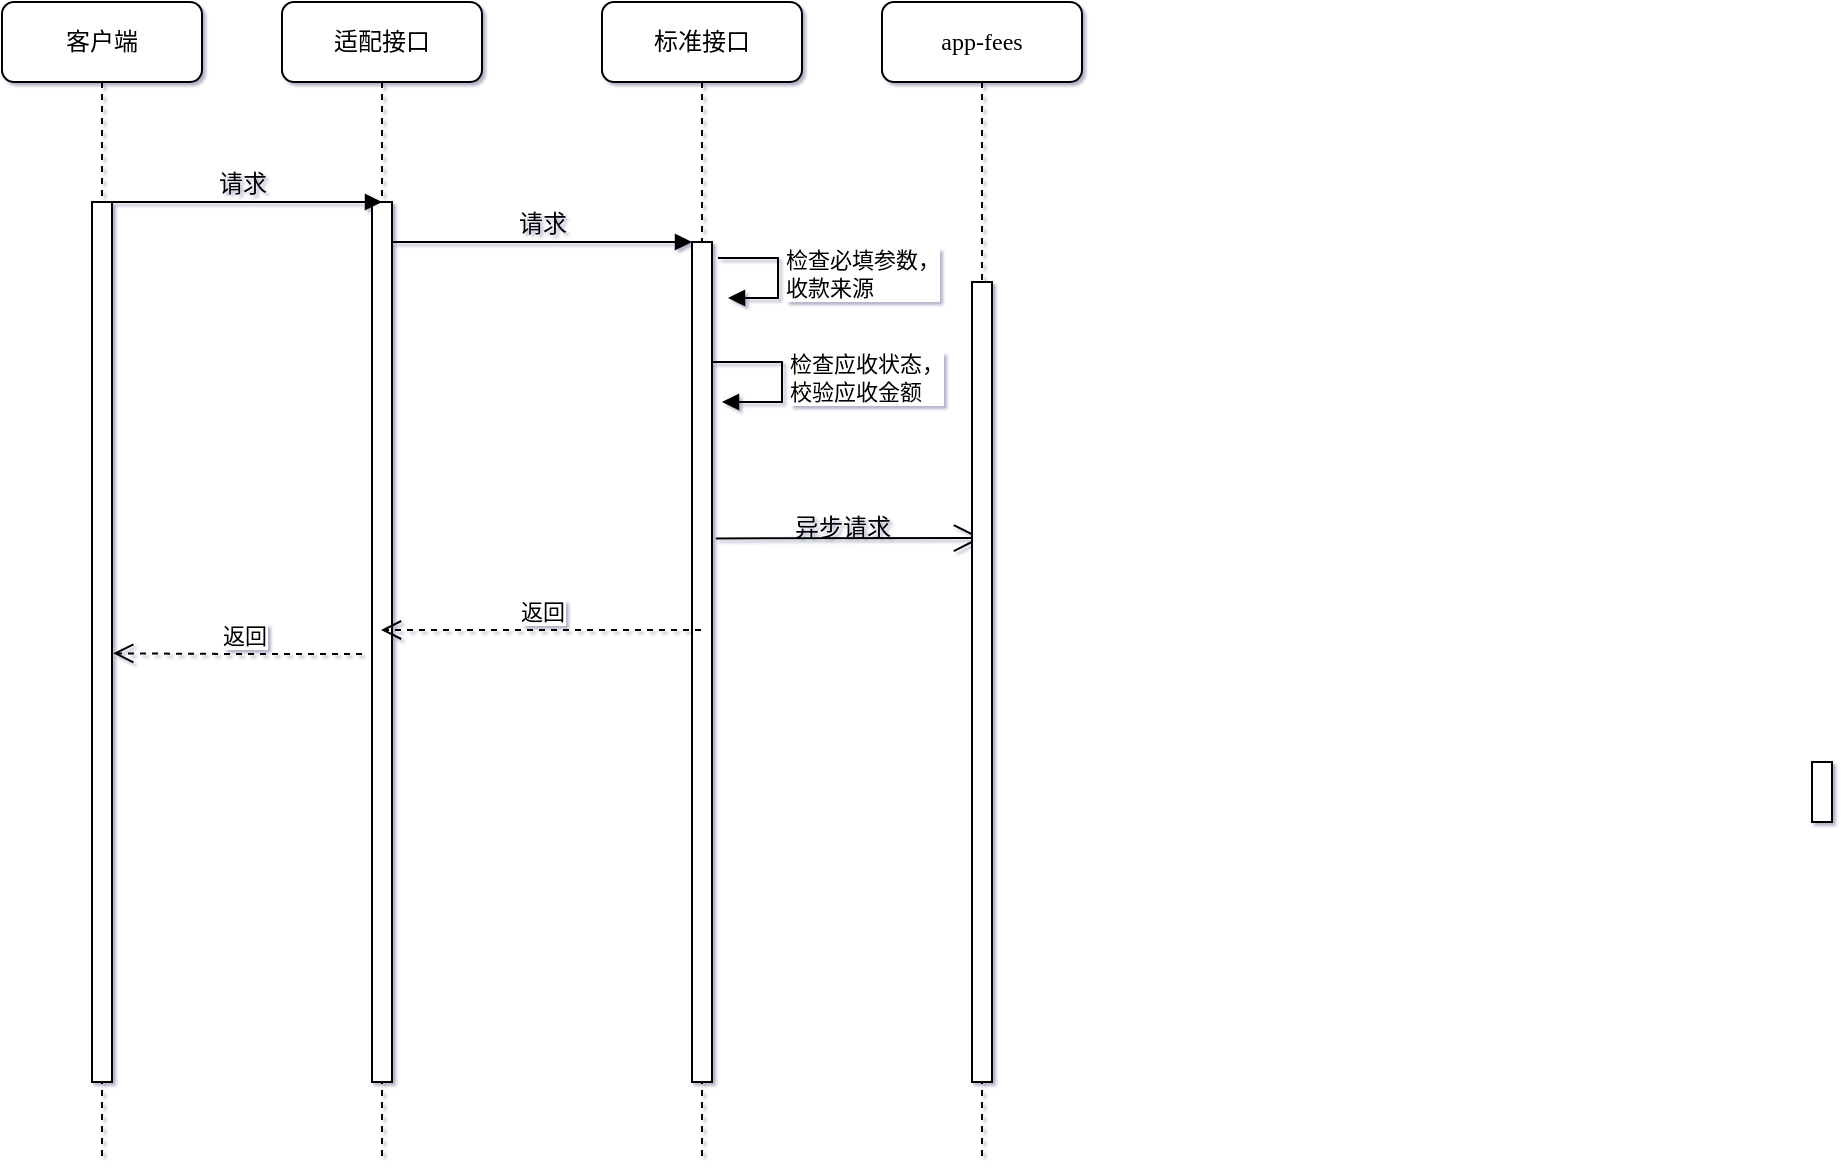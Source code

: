 <mxfile version="20.2.3" type="github" pages="2">
  <diagram name="Page-1" id="13e1069c-82ec-6db2-03f1-153e76fe0fe0">
    <mxGraphModel dx="526" dy="306" grid="0" gridSize="10" guides="1" tooltips="1" connect="1" arrows="1" fold="1" page="0" pageScale="1" pageWidth="1100" pageHeight="850" background="none" math="0" shadow="1">
      <root>
        <mxCell id="0" />
        <mxCell id="1" parent="0" />
        <mxCell id="7baba1c4bc27f4b0-2" value="适配接口" style="shape=umlLifeline;perimeter=lifelinePerimeter;whiteSpace=wrap;html=1;container=1;collapsible=0;recursiveResize=0;outlineConnect=0;rounded=1;shadow=0;comic=0;labelBackgroundColor=none;strokeWidth=1;fontFamily=Verdana;fontSize=12;align=center;" parent="1" vertex="1">
          <mxGeometry x="240" y="80" width="100" height="580" as="geometry" />
        </mxCell>
        <mxCell id="7baba1c4bc27f4b0-10" value="" style="html=1;points=[];perimeter=orthogonalPerimeter;rounded=0;shadow=0;comic=0;labelBackgroundColor=none;strokeWidth=1;fontFamily=Verdana;fontSize=12;align=center;" parent="7baba1c4bc27f4b0-2" vertex="1">
          <mxGeometry x="45" y="100" width="10" height="440" as="geometry" />
        </mxCell>
        <mxCell id="7baba1c4bc27f4b0-3" value="标准接口" style="shape=umlLifeline;perimeter=lifelinePerimeter;whiteSpace=wrap;html=1;container=1;collapsible=0;recursiveResize=0;outlineConnect=0;rounded=1;shadow=0;comic=0;labelBackgroundColor=none;strokeWidth=1;fontFamily=Verdana;fontSize=12;align=center;" parent="1" vertex="1">
          <mxGeometry x="400" y="80" width="100" height="580" as="geometry" />
        </mxCell>
        <mxCell id="7baba1c4bc27f4b0-13" value="" style="html=1;points=[];perimeter=orthogonalPerimeter;rounded=0;shadow=0;comic=0;labelBackgroundColor=none;strokeWidth=1;fontFamily=Verdana;fontSize=12;align=center;" parent="7baba1c4bc27f4b0-3" vertex="1">
          <mxGeometry x="45" y="120" width="10" height="420" as="geometry" />
        </mxCell>
        <mxCell id="DqkWOxUdnKcbze_voKuk-15" value="检查必填参数，&lt;br&gt;收款来源" style="edgeStyle=orthogonalEdgeStyle;html=1;align=left;spacingLeft=2;endArrow=block;rounded=0;entryX=1;entryY=0;" edge="1" parent="7baba1c4bc27f4b0-3">
          <mxGeometry relative="1" as="geometry">
            <mxPoint x="58" y="128" as="sourcePoint" />
            <Array as="points">
              <mxPoint x="88" y="128" />
            </Array>
            <mxPoint x="63" y="148" as="targetPoint" />
          </mxGeometry>
        </mxCell>
        <mxCell id="DqkWOxUdnKcbze_voKuk-21" value="检查应收状态，&lt;br&gt;校验应收金额" style="edgeStyle=orthogonalEdgeStyle;html=1;align=left;spacingLeft=2;endArrow=block;rounded=0;entryX=1;entryY=0;" edge="1" parent="7baba1c4bc27f4b0-3">
          <mxGeometry relative="1" as="geometry">
            <mxPoint x="55" y="180" as="sourcePoint" />
            <Array as="points">
              <mxPoint x="90" y="180" />
              <mxPoint x="90" y="200" />
            </Array>
            <mxPoint x="60" y="200" as="targetPoint" />
          </mxGeometry>
        </mxCell>
        <mxCell id="7baba1c4bc27f4b0-4" value="app-fees" style="shape=umlLifeline;perimeter=lifelinePerimeter;whiteSpace=wrap;html=1;container=1;collapsible=0;recursiveResize=0;outlineConnect=0;rounded=1;shadow=0;comic=0;labelBackgroundColor=none;strokeWidth=1;fontFamily=Verdana;fontSize=12;align=center;" parent="1" vertex="1">
          <mxGeometry x="540" y="80" width="100" height="580" as="geometry" />
        </mxCell>
        <mxCell id="DqkWOxUdnKcbze_voKuk-9" value="" style="endArrow=open;endFill=1;endSize=12;html=1;rounded=0;exitX=1.193;exitY=0.121;exitDx=0;exitDy=0;exitPerimeter=0;" edge="1" parent="7baba1c4bc27f4b0-4">
          <mxGeometry width="160" relative="1" as="geometry">
            <mxPoint x="-83.07" y="268.2" as="sourcePoint" />
            <mxPoint x="50" y="268" as="targetPoint" />
          </mxGeometry>
        </mxCell>
        <mxCell id="7baba1c4bc27f4b0-8" value="客户端" style="shape=umlLifeline;perimeter=lifelinePerimeter;whiteSpace=wrap;html=1;container=1;collapsible=0;recursiveResize=0;outlineConnect=0;rounded=1;shadow=0;comic=0;labelBackgroundColor=none;strokeWidth=1;fontFamily=Verdana;fontSize=12;align=center;" parent="1" vertex="1">
          <mxGeometry x="100" y="80" width="100" height="580" as="geometry" />
        </mxCell>
        <mxCell id="7baba1c4bc27f4b0-9" value="" style="html=1;points=[];perimeter=orthogonalPerimeter;rounded=0;shadow=0;comic=0;labelBackgroundColor=none;strokeWidth=1;fontFamily=Verdana;fontSize=12;align=center;" parent="7baba1c4bc27f4b0-8" vertex="1">
          <mxGeometry x="45" y="100" width="10" height="440" as="geometry" />
        </mxCell>
        <mxCell id="7baba1c4bc27f4b0-16" value="" style="html=1;points=[];perimeter=orthogonalPerimeter;rounded=0;shadow=0;comic=0;labelBackgroundColor=none;strokeWidth=1;fontFamily=Verdana;fontSize=12;align=center;" parent="1" vertex="1">
          <mxGeometry x="585" y="220" width="10" height="400" as="geometry" />
        </mxCell>
        <mxCell id="7baba1c4bc27f4b0-25" value="" style="html=1;points=[];perimeter=orthogonalPerimeter;rounded=0;shadow=0;comic=0;labelBackgroundColor=none;strokeColor=#000000;strokeWidth=1;fillColor=#FFFFFF;fontFamily=Verdana;fontSize=12;fontColor=#000000;align=center;" parent="1" vertex="1">
          <mxGeometry x="1005" y="460" width="10" height="30" as="geometry" />
        </mxCell>
        <mxCell id="7baba1c4bc27f4b0-14" value="请求" style="html=1;verticalAlign=bottom;endArrow=block;entryX=0;entryY=0;labelBackgroundColor=none;fontFamily=Verdana;fontSize=12;edgeStyle=elbowEdgeStyle;elbow=vertical;" parent="1" source="7baba1c4bc27f4b0-10" target="7baba1c4bc27f4b0-13" edge="1">
          <mxGeometry relative="1" as="geometry">
            <mxPoint x="370" y="200" as="sourcePoint" />
          </mxGeometry>
        </mxCell>
        <mxCell id="DqkWOxUdnKcbze_voKuk-5" value="返回" style="html=1;verticalAlign=bottom;endArrow=open;dashed=1;endSize=8;rounded=0;entryX=1.06;entryY=0.222;entryDx=0;entryDy=0;entryPerimeter=0;" edge="1" parent="1">
          <mxGeometry x="-0.041" relative="1" as="geometry">
            <mxPoint x="280" y="406" as="sourcePoint" />
            <mxPoint x="155.6" y="405.68" as="targetPoint" />
            <Array as="points">
              <mxPoint x="260" y="406" />
              <mxPoint x="220" y="406" />
            </Array>
            <mxPoint as="offset" />
          </mxGeometry>
        </mxCell>
        <mxCell id="DqkWOxUdnKcbze_voKuk-6" value="返回" style="html=1;verticalAlign=bottom;endArrow=open;dashed=1;endSize=8;rounded=0;" edge="1" parent="1">
          <mxGeometry relative="1" as="geometry">
            <mxPoint x="449.5" y="394" as="sourcePoint" />
            <mxPoint x="289.5" y="394" as="targetPoint" />
            <Array as="points">
              <mxPoint x="400" y="394" />
            </Array>
          </mxGeometry>
        </mxCell>
        <mxCell id="DqkWOxUdnKcbze_voKuk-8" value="请求" style="html=1;verticalAlign=bottom;endArrow=block;entryX=0.5;entryY=0;labelBackgroundColor=none;fontFamily=Verdana;fontSize=12;edgeStyle=elbowEdgeStyle;elbow=vertical;entryDx=0;entryDy=0;entryPerimeter=0;" edge="1" parent="1" source="7baba1c4bc27f4b0-8" target="7baba1c4bc27f4b0-10">
          <mxGeometry relative="1" as="geometry">
            <mxPoint x="160" y="180" as="sourcePoint" />
            <mxPoint x="285" y="200.0" as="targetPoint" />
            <Array as="points">
              <mxPoint x="220" y="180" />
            </Array>
          </mxGeometry>
        </mxCell>
        <mxCell id="DqkWOxUdnKcbze_voKuk-11" value="异步请求" style="text;html=1;align=center;verticalAlign=middle;resizable=0;points=[];autosize=1;strokeColor=none;fillColor=none;" vertex="1" parent="1">
          <mxGeometry x="485" y="328" width="70" height="30" as="geometry" />
        </mxCell>
      </root>
    </mxGraphModel>
  </diagram>
  <diagram id="gQ2CnhozJ5zBLw7e0lQO" name="第 2 页">
    <mxGraphModel dx="526" dy="306" grid="0" gridSize="10" guides="1" tooltips="1" connect="1" arrows="1" fold="1" page="0" pageScale="1" pageWidth="827" pageHeight="1169" math="0" shadow="1">
      <root>
        <mxCell id="0" />
        <mxCell id="1" parent="0" />
        <mxCell id="ieMg2AEFH-h3RglZFJhA-1" value="客户端" style="shape=umlLifeline;perimeter=lifelinePerimeter;whiteSpace=wrap;html=1;container=1;collapsible=0;recursiveResize=0;outlineConnect=0;rounded=1;shadow=0;comic=0;labelBackgroundColor=none;strokeWidth=1;fontFamily=Verdana;fontSize=12;align=center;" vertex="1" parent="1">
          <mxGeometry x="240" y="80" width="100" height="580" as="geometry" />
        </mxCell>
        <mxCell id="ieMg2AEFH-h3RglZFJhA-2" value="" style="html=1;points=[];perimeter=orthogonalPerimeter;rounded=0;shadow=0;comic=0;labelBackgroundColor=none;strokeWidth=1;fontFamily=Verdana;fontSize=12;align=center;" vertex="1" parent="ieMg2AEFH-h3RglZFJhA-1">
          <mxGeometry x="45" y="100" width="10" height="440" as="geometry" />
        </mxCell>
        <mxCell id="ieMg2AEFH-h3RglZFJhA-3" value="BOSS" style="shape=umlLifeline;perimeter=lifelinePerimeter;whiteSpace=wrap;html=1;container=1;collapsible=0;recursiveResize=0;outlineConnect=0;rounded=1;shadow=0;comic=0;labelBackgroundColor=none;strokeWidth=1;fontFamily=Verdana;fontSize=12;align=center;" vertex="1" parent="1">
          <mxGeometry x="400" y="80" width="100" height="580" as="geometry" />
        </mxCell>
        <mxCell id="ieMg2AEFH-h3RglZFJhA-4" value="" style="html=1;points=[];perimeter=orthogonalPerimeter;rounded=0;shadow=0;comic=0;labelBackgroundColor=none;strokeWidth=1;fontFamily=Verdana;fontSize=12;align=center;" vertex="1" parent="ieMg2AEFH-h3RglZFJhA-3">
          <mxGeometry x="45" y="120" width="10" height="420" as="geometry" />
        </mxCell>
        <mxCell id="ieMg2AEFH-h3RglZFJhA-5" value="检查必填参数，&lt;br&gt;收款来源" style="edgeStyle=orthogonalEdgeStyle;html=1;align=left;spacingLeft=2;endArrow=block;rounded=0;entryX=1;entryY=0;" edge="1" parent="ieMg2AEFH-h3RglZFJhA-3">
          <mxGeometry relative="1" as="geometry">
            <mxPoint x="58" y="128" as="sourcePoint" />
            <Array as="points">
              <mxPoint x="88" y="128" />
            </Array>
            <mxPoint x="63" y="148" as="targetPoint" />
          </mxGeometry>
        </mxCell>
        <mxCell id="ieMg2AEFH-h3RglZFJhA-6" value="检查应收状态，&lt;br&gt;校验应收金额" style="edgeStyle=orthogonalEdgeStyle;html=1;align=left;spacingLeft=2;endArrow=block;rounded=0;entryX=1;entryY=0;" edge="1" parent="ieMg2AEFH-h3RglZFJhA-3">
          <mxGeometry relative="1" as="geometry">
            <mxPoint x="55" y="180" as="sourcePoint" />
            <Array as="points">
              <mxPoint x="90" y="180" />
              <mxPoint x="90" y="200" />
            </Array>
            <mxPoint x="60" y="200" as="targetPoint" />
          </mxGeometry>
        </mxCell>
        <mxCell id="ieMg2AEFH-h3RglZFJhA-19" value="实收入账（fees）" style="edgeStyle=orthogonalEdgeStyle;html=1;align=left;spacingLeft=2;endArrow=block;rounded=0;entryX=0.98;entryY=0.355;entryDx=0;entryDy=0;entryPerimeter=0;exitX=1.087;exitY=0.237;exitDx=0;exitDy=0;exitPerimeter=0;" edge="1" target="ieMg2AEFH-h3RglZFJhA-4" parent="ieMg2AEFH-h3RglZFJhA-3" source="ieMg2AEFH-h3RglZFJhA-4">
          <mxGeometry relative="1" as="geometry">
            <mxPoint x="60" y="219" as="sourcePoint" />
            <Array as="points">
              <mxPoint x="91" y="220" />
              <mxPoint x="91" y="269" />
            </Array>
            <mxPoint x="66" y="269" as="targetPoint" />
          </mxGeometry>
        </mxCell>
        <mxCell id="ieMg2AEFH-h3RglZFJhA-12" value="" style="html=1;points=[];perimeter=orthogonalPerimeter;rounded=0;shadow=0;comic=0;labelBackgroundColor=none;strokeColor=#000000;strokeWidth=1;fillColor=#FFFFFF;fontFamily=Verdana;fontSize=12;fontColor=#000000;align=center;" vertex="1" parent="1">
          <mxGeometry x="1005" y="460" width="10" height="30" as="geometry" />
        </mxCell>
        <mxCell id="ieMg2AEFH-h3RglZFJhA-13" value="请求" style="html=1;verticalAlign=bottom;endArrow=block;entryX=0;entryY=0;labelBackgroundColor=none;fontFamily=Verdana;fontSize=12;edgeStyle=elbowEdgeStyle;elbow=vertical;" edge="1" parent="1" source="ieMg2AEFH-h3RglZFJhA-2" target="ieMg2AEFH-h3RglZFJhA-4">
          <mxGeometry relative="1" as="geometry">
            <mxPoint x="370" y="200" as="sourcePoint" />
          </mxGeometry>
        </mxCell>
        <mxCell id="ieMg2AEFH-h3RglZFJhA-15" value="返回" style="html=1;verticalAlign=bottom;endArrow=open;dashed=1;endSize=8;rounded=0;" edge="1" parent="1">
          <mxGeometry relative="1" as="geometry">
            <mxPoint x="449.5" y="307" as="sourcePoint" />
            <mxPoint x="289.5" y="307" as="targetPoint" />
            <Array as="points">
              <mxPoint x="400" y="307" />
            </Array>
          </mxGeometry>
        </mxCell>
        <mxCell id="ieMg2AEFH-h3RglZFJhA-24" value="回调" style="html=1;verticalAlign=bottom;endArrow=block;entryX=0.9;entryY=0.448;rounded=0;entryDx=0;entryDy=0;entryPerimeter=0;" edge="1" target="ieMg2AEFH-h3RglZFJhA-2" parent="1" source="ieMg2AEFH-h3RglZFJhA-4">
          <mxGeometry relative="1" as="geometry">
            <mxPoint x="365" y="377" as="sourcePoint" />
            <mxPoint x="305" y="377" as="targetPoint" />
          </mxGeometry>
        </mxCell>
        <mxCell id="ieMg2AEFH-h3RglZFJhA-25" value="返回回调结果" style="html=1;verticalAlign=bottom;endArrow=open;dashed=1;endSize=8;rounded=0;" edge="1" parent="1">
          <mxGeometry relative="1" as="geometry">
            <mxPoint x="449.5" y="410" as="targetPoint" />
            <mxPoint x="295" y="410" as="sourcePoint" />
          </mxGeometry>
        </mxCell>
      </root>
    </mxGraphModel>
  </diagram>
</mxfile>
